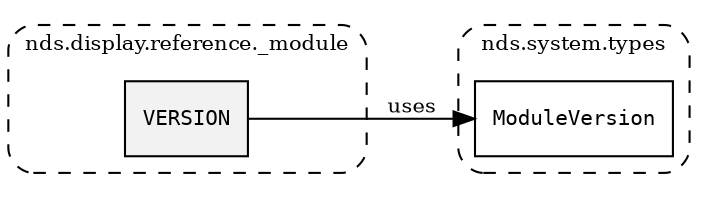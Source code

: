 /**
 * This dot file creates symbol collaboration diagram for VERSION.
 */
digraph ZSERIO
{
    node [shape=box, fontsize=10];
    rankdir="LR";
    fontsize=10;
    tooltip="VERSION collaboration diagram";

    subgraph "cluster_nds.display.reference._module"
    {
        style="dashed, rounded";
        label="nds.display.reference._module";
        tooltip="Package nds.display.reference._module";
        href="../../../content/packages/nds.display.reference._module.html#Package-nds-display-reference-_module";
        target="_parent";

        "VERSION" [style="filled", fillcolor="#0000000D", target="_parent", label=<<font face="monospace"><table align="center" border="0" cellspacing="0" cellpadding="0"><tr><td href="../../../content/packages/nds.display.reference._module.html#Constant-VERSION" title="Constant defined in nds.display.reference._module">VERSION</td></tr></table></font>>];
    }

    subgraph "cluster_nds.system.types"
    {
        style="dashed, rounded";
        label="nds.system.types";
        tooltip="Package nds.system.types";
        href="../../../content/packages/nds.system.types.html#Package-nds-system-types";
        target="_parent";

        "ModuleVersion" [target="_parent", label=<<font face="monospace"><table align="center" border="0" cellspacing="0" cellpadding="0"><tr><td href="../../../content/packages/nds.system.types.html#Subtype-ModuleVersion" title="Subtype defined in nds.system.types">ModuleVersion</td></tr></table></font>>];
    }

    "VERSION" -> "ModuleVersion" [label="uses", fontsize=10];
}
